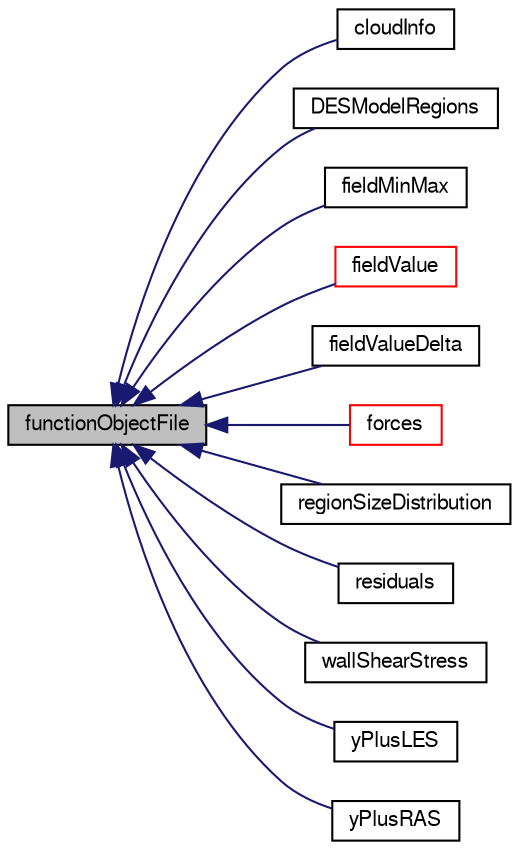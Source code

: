 digraph "functionObjectFile"
{
  bgcolor="transparent";
  edge [fontname="FreeSans",fontsize="10",labelfontname="FreeSans",labelfontsize="10"];
  node [fontname="FreeSans",fontsize="10",shape=record];
  rankdir="LR";
  Node0 [label="functionObjectFile",height=0.2,width=0.4,color="black", fillcolor="grey75", style="filled", fontcolor="black"];
  Node0 -> Node1 [dir="back",color="midnightblue",fontsize="10",style="solid",fontname="FreeSans"];
  Node1 [label="cloudInfo",height=0.2,width=0.4,color="black",URL="$a28702.html",tooltip="This function object outputs Lagrangian cloud information to a file. The current outputs include: ..."];
  Node0 -> Node2 [dir="back",color="midnightblue",fontsize="10",style="solid",fontname="FreeSans"];
  Node2 [label="DESModelRegions",height=0.2,width=0.4,color="black",URL="$a28882.html",tooltip="This function object writes out an indicator field for DES turbulence calculations, that is: "];
  Node0 -> Node3 [dir="back",color="midnightblue",fontsize="10",style="solid",fontname="FreeSans"];
  Node3 [label="fieldMinMax",height=0.2,width=0.4,color="black",URL="$a28718.html",tooltip="This function object calculates the value and location of scalar minimim and maximum for a list of us..."];
  Node0 -> Node4 [dir="back",color="midnightblue",fontsize="10",style="solid",fontname="FreeSans"];
  Node4 [label="fieldValue",height=0.2,width=0.4,color="red",URL="$a28730.html",tooltip="Base class for field value -based function objects. "];
  Node0 -> Node7 [dir="back",color="midnightblue",fontsize="10",style="solid",fontname="FreeSans"];
  Node7 [label="fieldValueDelta",height=0.2,width=0.4,color="black",URL="$a28734.html",tooltip="This function object provides a differencing option between two &#39;field value&#39; function objects..."];
  Node0 -> Node8 [dir="back",color="midnightblue",fontsize="10",style="solid",fontname="FreeSans"];
  Node8 [label="forces",height=0.2,width=0.4,color="red",URL="$a28830.html",tooltip="This function object calculates the forces and moments by integrating the pressure and skin-friction ..."];
  Node0 -> Node10 [dir="back",color="midnightblue",fontsize="10",style="solid",fontname="FreeSans"];
  Node10 [label="regionSizeDistribution",height=0.2,width=0.4,color="black",URL="$a28766.html",tooltip="This function object creates a size distribution via interrogating a continuous phase fraction field..."];
  Node0 -> Node11 [dir="back",color="midnightblue",fontsize="10",style="solid",fontname="FreeSans"];
  Node11 [label="residuals",height=0.2,width=0.4,color="black",URL="$a28906.html",tooltip="This function object writes out the initial residual for specified fields. "];
  Node0 -> Node12 [dir="back",color="midnightblue",fontsize="10",style="solid",fontname="FreeSans"];
  Node12 [label="wallShearStress",height=0.2,width=0.4,color="black",URL="$a28930.html",tooltip="This function object evaluates and outputs the shear stress at wall patches. The result is written as..."];
  Node0 -> Node13 [dir="back",color="midnightblue",fontsize="10",style="solid",fontname="FreeSans"];
  Node13 [label="yPlusLES",height=0.2,width=0.4,color="black",URL="$a28934.html",tooltip="Evaluates and outputs turbulence y+ for LES models. Values written to time directories as field &#39;yPlu..."];
  Node0 -> Node14 [dir="back",color="midnightblue",fontsize="10",style="solid",fontname="FreeSans"];
  Node14 [label="yPlusRAS",height=0.2,width=0.4,color="black",URL="$a28938.html",tooltip="Evaluates and outputs turbulence y+ for RAS models. Values written to time directories as field &#39;yPlu..."];
}
